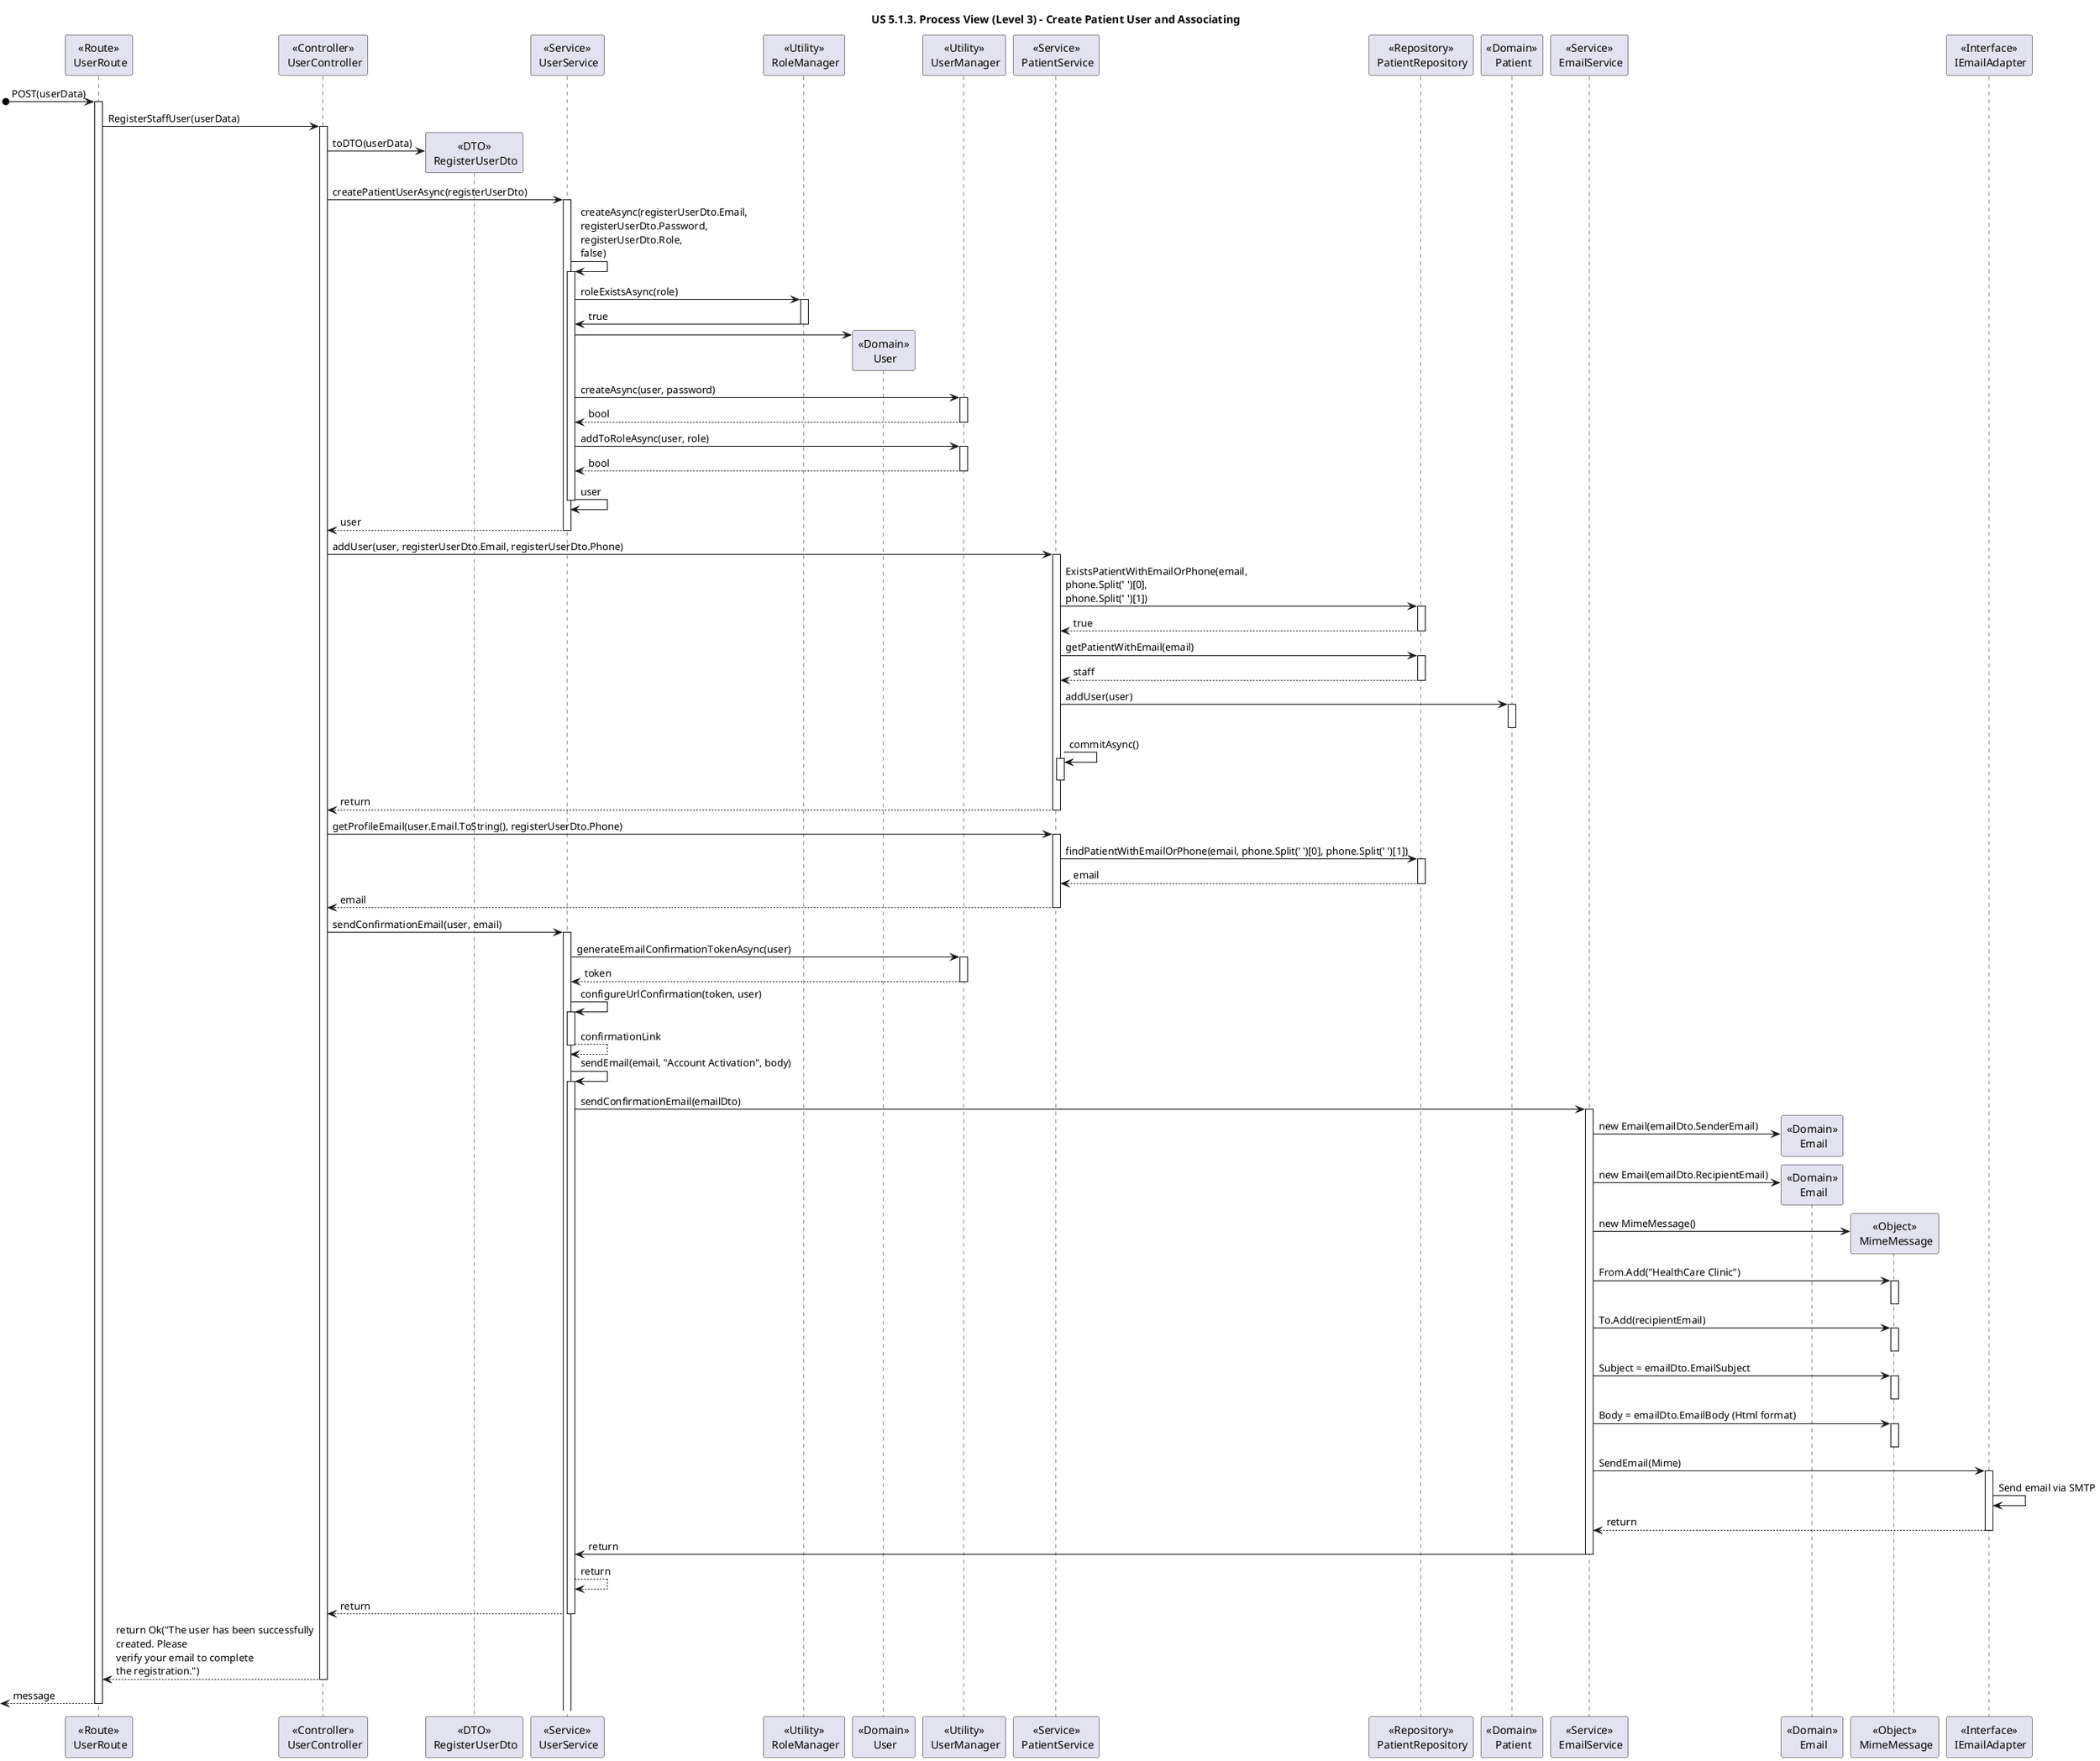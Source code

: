 @startuml
title "US 5.1.3. Process View (Level 3) - Create Patient User and Associating"

participant "<<Route>>\n UserRoute" as ROUTE
participant "<<Controller>>\n UserController" as CONTROL
participant "<<DTO>>\n RegisterUserDto" as UserDTO
participant "<<Service>>\n UserService" as AUTHServ
participant "<<Utility>>\n RoleManager" as ROLEMan
participant "<<Domain>>\n User" as USER
participant "<<Utility>>\n UserManager" as USERMan
participant "<<Service>>\n PatientService" as STAFFServ
participant "<<Repository>>\n PatientRepository" as STAFFRepo
participant "<<Domain>>\n Patient" as STAFF
participant "<<Service>>\n EmailService" as EMAILServ
participant "<<Domain>>\n Email" as EMAIL
participant "<<Object>>\n MimeMessage" as Mime
participant "<<Interface>>\n IEmailAdapter" as IEmailAdapter

[o-> ROUTE : POST(userData)
Activate ROUTE

ROUTE -> CONTROL : RegisterStaffUser(userData)
Activate CONTROL

CONTROL -> UserDTO** : toDTO(userData)
CONTROL -> AUTHServ : createPatientUserAsync(registerUserDto)
Activate AUTHServ
AUTHServ -> AUTHServ : createAsync(registerUserDto.Email,\nregisterUserDto.Password,\nregisterUserDto.Role,\nfalse)
activate AUTHServ
AUTHServ -> ROLEMan : roleExistsAsync(role) 
activate ROLEMan
ROLEMan -> AUTHServ : true
deactivate ROLEMan
AUTHServ -> USER**

AUTHServ -> USERMan : createAsync(user, password)
activate USERMan
USERMan --> AUTHServ : bool
deactivate USERMan

AUTHServ -> USERMan : addToRoleAsync(user, role)
activate USERMan
USERMan --> AUTHServ : bool
deactivate USERMan
AUTHServ -> AUTHServ : user
deactivate AUTHServ
AUTHServ --> CONTROL : user
deactivate AUTHServ

CONTROL -> STAFFServ : addUser(user, registerUserDto.Email, registerUserDto.Phone)
activate STAFFServ
STAFFServ -> STAFFRepo : ExistsPatientWithEmailOrPhone(email,\nphone.Split(' ')[0],\nphone.Split(' ')[1])
activate STAFFRepo
STAFFRepo --> STAFFServ : true
deactivate STAFFRepo

STAFFServ -> STAFFRepo : getPatientWithEmail(email)
activate STAFFRepo
STAFFRepo --> STAFFServ : staff
deactivate STAFFRepo

STAFFServ -> STAFF : addUser(user)
activate STAFF
deactivate STAFF

STAFFServ -> STAFFServ : commitAsync()
activate STAFFServ
deactivate STAFFServ

STAFFServ --> CONTROL : return
deactivate STAFFServ

CONTROL -> STAFFServ : getProfileEmail(user.Email.ToString(), registerUserDto.Phone)
activate STAFFServ
STAFFServ -> STAFFRepo : findPatientWithEmailOrPhone(email, phone.Split(' ')[0], phone.Split(' ')[1])
activate STAFFRepo 
STAFFRepo --> STAFFServ : email
deactivate STAFFRepo
STAFFServ --> CONTROL : email
deactivate STAFFServ

CONTROL -> AUTHServ : sendConfirmationEmail(user, email)

activate AUTHServ
AUTHServ -> USERMan : generateEmailConfirmationTokenAsync(user)
activate USERMan
USERMan --> AUTHServ : token
deactivate USERMan

AUTHServ -> AUTHServ : configureUrlConfirmation(token, user)
activate AUTHServ
AUTHServ --> AUTHServ : confirmationLink
deactivate AUTHServ

AUTHServ -> AUTHServ : sendEmail(email, "Account Activation", body)
activate AUTHServ
AUTHServ -> EMAILServ : sendConfirmationEmail(emailDto)
activate EMAILServ

EMAILServ -> EMAIL**: new Email(emailDto.SenderEmail)
EMAILServ -> EMAIL**: new Email(emailDto.RecipientEmail)

EMAILServ -> Mime**: new MimeMessage()
EMAILServ -> Mime: From.Add("HealthCare Clinic")
activate Mime
deactivate Mime
EMAILServ -> Mime: To.Add(recipientEmail)
activate Mime
deactivate Mime
EMAILServ -> Mime: Subject = emailDto.EmailSubject
activate Mime
deactivate Mime
EMAILServ -> Mime: Body = emailDto.EmailBody (Html format)
activate Mime
deactivate Mime

EMAILServ -> IEmailAdapter: SendEmail(Mime)
activate IEmailAdapter

IEmailAdapter -> IEmailAdapter: Send email via SMTP
IEmailAdapter --> EMAILServ : return
deactivate IEmailAdapter
EMAILServ -> AUTHServ : return
deactivate EMAILServ
AUTHServ --> AUTHServ : return
AUTHServ --> CONTROL : return
deactivate AUTHServ

CONTROL --> ROUTE : return Ok("The user has been successfully\ncreated. Please\nverify your email to complete\nthe registration.")
deactivate CONTROL

Deactivate CONTROL
<-- ROUTE : message

Deactivate ROUTE
@enduml